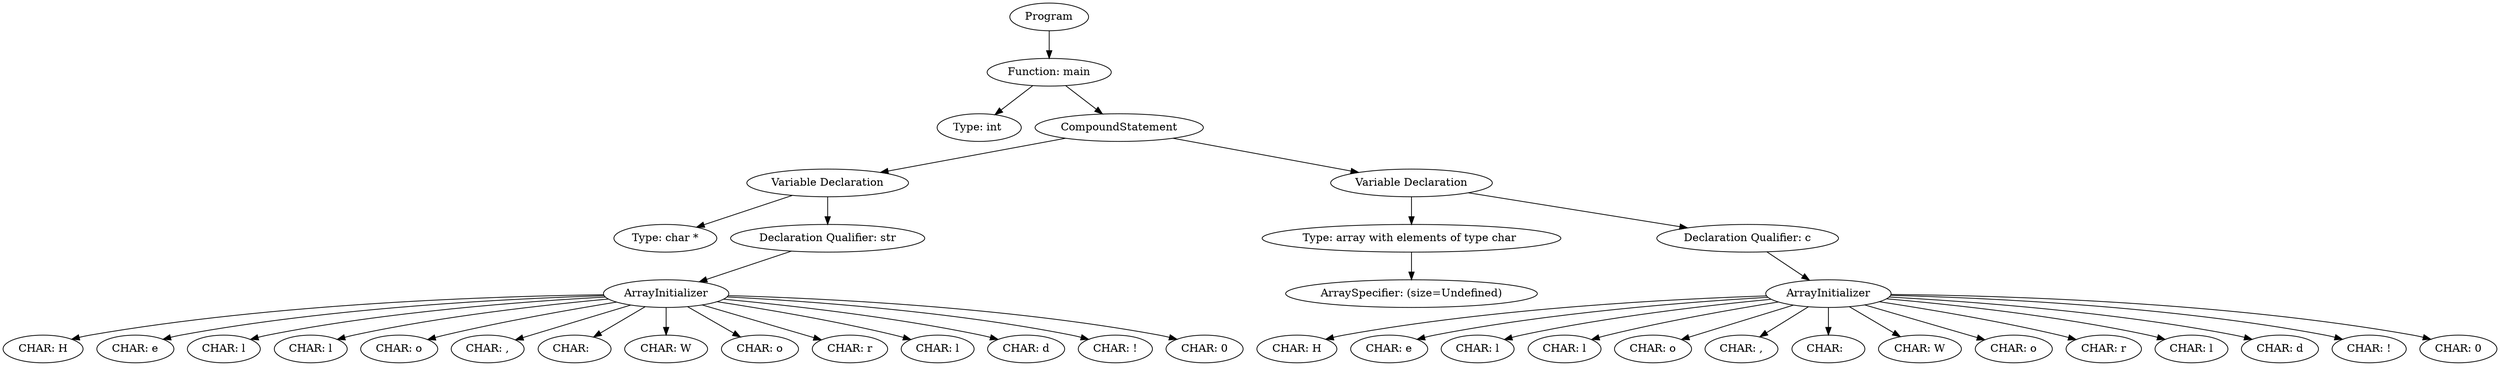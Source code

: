 digraph ExpressionGraph {
4551626176 [label="Program"];
4551626176 -> 4551765216;
4551765216 [label="Function: main"];
4551765216 -> 4551763392;
4551763392 [label="Type: int "];
4551765216 -> 4551634960;
4551634960 [label="CompoundStatement"];
4551634960 -> 4551767712;
4551767712 [label="Variable Declaration"];
4551767712 -> 4551768528;
4551768528 [label="Type: char *"];
4551767712 -> 4551761376;
4551761376 [label="Declaration Qualifier: str"];
4551761376 -> 4551766368;
4551766368 [label="ArrayInitializer"];
4551766080 [label="CHAR: H"];
4551766368 -> 4551766080;
4551763728 [label="CHAR: e"];
4551766368 -> 4551763728;
4551769392 [label="CHAR: l"];
4551766368 -> 4551769392;
4551766320 [label="CHAR: l"];
4551766368 -> 4551766320;
4551769152 [label="CHAR: o"];
4551766368 -> 4551769152;
4551769632 [label="CHAR: ,"];
4551766368 -> 4551769632;
4551764016 [label="CHAR:  "];
4551766368 -> 4551764016;
4551764736 [label="CHAR: W"];
4551766368 -> 4551764736;
4551764688 [label="CHAR: o"];
4551766368 -> 4551764688;
4551759168 [label="CHAR: r"];
4551766368 -> 4551759168;
4551768432 [label="CHAR: l"];
4551766368 -> 4551768432;
4551763872 [label="CHAR: d"];
4551766368 -> 4551763872;
4551767184 [label="CHAR: !"];
4551766368 -> 4551767184;
4551765024 [label="CHAR: \0"];
4551766368 -> 4551765024;
4551634960 -> 4551769680;
4551769680 [label="Variable Declaration"];
4551769680 -> 4551768768;
4551765840 [label="ArraySpecifier"];
4551765840 [label="ArraySpecifier: (size=Undefined)"];
4551768768 [label="Type: array with elements of type char "];
4551768768 -> 4551765840;
4551769680 -> 4551765360;
4551765360 [label="Declaration Qualifier: c"];
4551765360 -> 4551767808;
4551767808 [label="ArrayInitializer"];
4551766800 [label="CHAR: H"];
4551767808 -> 4551766800;
4551769488 [label="CHAR: e"];
4551767808 -> 4551769488;
4551763920 [label="CHAR: l"];
4551767808 -> 4551763920;
4551767568 [label="CHAR: l"];
4551767808 -> 4551767568;
4551765936 [label="CHAR: o"];
4551767808 -> 4551765936;
4551763680 [label="CHAR: ,"];
4551767808 -> 4551763680;
4551762672 [label="CHAR:  "];
4551767808 -> 4551762672;
4551765984 [label="CHAR: W"];
4551767808 -> 4551765984;
4551769728 [label="CHAR: o"];
4551767808 -> 4551769728;
4551769920 [label="CHAR: r"];
4551767808 -> 4551769920;
4551768576 [label="CHAR: l"];
4551767808 -> 4551768576;
4551766848 [label="CHAR: d"];
4551767808 -> 4551766848;
4551769104 [label="CHAR: !"];
4551767808 -> 4551769104;
4551822880 [label="CHAR: \0"];
4551767808 -> 4551822880;
}

